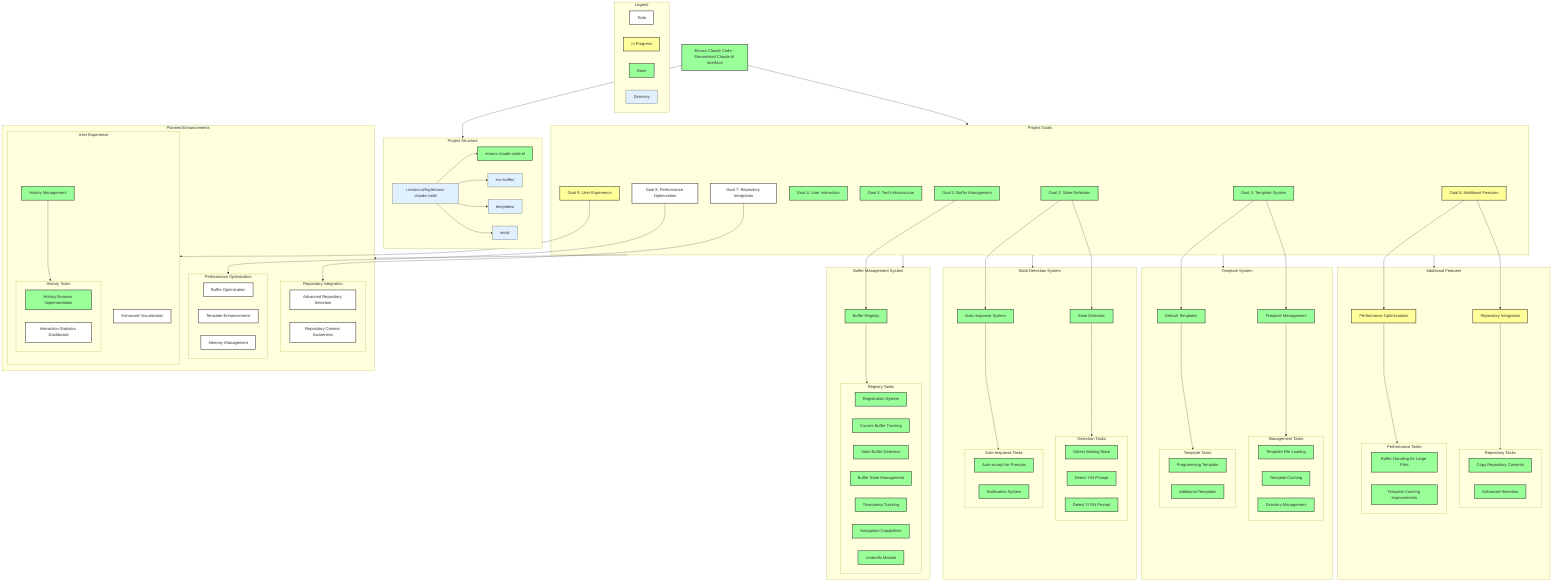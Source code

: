 graph TD
    %% Title and Legend
    subgraph Legend
        Z1[Todo]:::todo
        Z2[In Progress]:::inProgress
        Z3[Done]:::done
        Z4[Directory]:::directory
    end
    
    %% Project Title
    title[Emacs Claude Code - Streamlined Claude AI Interface]:::done
    
    %% Project Structure
    subgraph ProjectStructure[Project Structure]
        Root["/.emacs.d/lisp/emacs-claude-code"]:::directory
        Core["emacs-claude-code.el"]:::done
        BufferDir["ecc-buffer/"]:::directory
        TemplatesDir["templates/"]:::directory
        TestsDir["tests/"]:::directory
    end
    
    %% Goals Overview
    subgraph Goals[Project Goals]
        Goal1[Goal 1: Buffer Management]:::done
        Goal2[Goal 2: State Detection]:::done
        Goal3[Goal 3: Template System]:::done
        Goal4[Goal 4: User Interaction]:::done
        Goal5[Goal 5: Test Infrastructure]:::done
        Goal6[Goal 6: Additional Features]:::inProgress
        Goal7[Goal 7: Repository Integration]:::todo
        Goal8[Goal 8: Performance Optimization]:::todo
        Goal9[Goal 9: User Experience]:::inProgress
    end
    
    %% Goal 1 Details
    subgraph Goal1Details[Buffer Management System]
        M1_1[Buffer Registry]:::done
        
        subgraph M1_1Tasks[Registry Tasks]
            T1_1_1[Registration System]:::done
            T1_1_2[Current Buffer Tracking]:::done
            T1_1_3[Stale Buffer Detection]:::done
            T1_1_4[Buffer State Management]:::done
            T1_1_5[Timestamp Tracking]:::done
            T1_1_6[Navigation Capabilities]:::done
            T1_1_7[Umbrella Module]:::done
        end
    end
    
    %% Goal 2 Details
    subgraph Goal2Details[State Detection System]
        M2_1[State Detection]:::done
        M2_2[Auto-response System]:::done
        
        subgraph M2_1Tasks[Detection Tasks]
            T2_1_1[Detect Waiting State]:::done
            T2_1_2[Detect Y/N Prompt]:::done
            T2_1_3[Detect Y/Y/N Prompt]:::done
        end
        
        subgraph M2_2Tasks[Auto-response Tasks]
            T2_2_1[Auto-accept for Prompts]:::done
            T2_2_2[Notification System]:::done
        end
    end
    
    %% Goal 3 Details
    subgraph Goal3Details[Template System]
        M3_1[Template Management]:::done
        M3_2[Default Templates]:::done
        
        subgraph M3_1Tasks[Management Tasks]
            T3_1_1[Template File Loading]:::done
            T3_1_2[Template Caching]:::done
            T3_1_3[Directory Management]:::done
        end
        
        subgraph M3_2Tasks[Template Tasks]
            T3_2_1[Programming Template]:::done
            T3_2_2[Additional Templates]:::done
        end
    end
    
    %% Goal 6 Details (Ongoing)
    subgraph Goal6Details[Additional Features]
        M6_1[Repository Integration]:::inProgress
        M6_2[Performance Optimizations]:::inProgress
        
        subgraph M6_1Tasks[Repository Tasks]
            T6_1_1[Copy Repository Contents]:::done
            T6_1_2[Enhanced Selection]:::done
        end
        
        subgraph M6_2Tasks[Performance Tasks]
            T6_2_1[Buffer Handling for Large Files]:::done
            T6_2_2[Template Caching Improvements]:::done
        end
    end
    
    %% Future Goals
    subgraph FutureGoals[Planned Enhancements]
        subgraph Goal7Details[Repository Integration]
            M7_1[Advanced Repository Selection]:::todo
            M7_2[Repository Context Awareness]:::todo
        end
        
        subgraph Goal8Details[Performance Optimization]
            M8_1[Buffer Optimization]:::todo
            M8_2[Template Enhancements]:::todo
            M8_3[Memory Management]:::todo
        end
        
        subgraph Goal9Details[User Experience]
            M9_1[Enhanced Visualization]:::todo
            M9_2[History Management]:::done
            
            subgraph M9_2Tasks[History Tasks]
                T9_2_1[History Browser Implementation]:::done
                T9_2_2[Interaction Statistics Dashboard]:::todo
            end
        end
    end
    
    %% Connections
    title --> ProjectStructure
    title --> Goals
    
    Goals --> Goal1Details
    Goals --> Goal2Details
    Goals --> Goal3Details
    Goals --> Goal6Details
    Goals --> FutureGoals
    
    Goal1 --> M1_1
    M1_1 --> M1_1Tasks
    
    Goal2 --> M2_1
    Goal2 --> M2_2
    M2_1 --> M2_1Tasks
    M2_2 --> M2_2Tasks
    
    Goal3 --> M3_1
    Goal3 --> M3_2
    M3_1 --> M3_1Tasks
    M3_2 --> M3_2Tasks
    
    Goal6 --> M6_1
    Goal6 --> M6_2
    M6_1 --> M6_1Tasks
    M6_2 --> M6_2Tasks
    
    Goal7 --> Goal7Details
    Goal8 --> Goal8Details
    Goal9 --> Goal9Details
    M9_2 --> M9_2Tasks
    
    Root --> Core
    Root --> BufferDir
    Root --> TemplatesDir
    Root --> TestsDir
    
    %% Styling
    classDef done fill:#9f9,stroke:#333,stroke-width:2px;
    classDef inProgress fill:#ff9,stroke:#333,stroke-width:2px;
    classDef todo fill:#fff,stroke:#333,stroke-width:2px;
    classDef directory fill:#e0f0ff,stroke:#333,stroke-width:1px;
    
    %% Apply styling
    class T1_1_1,T1_1_2,T1_1_3,T1_1_4,T1_1_5,T1_1_6,T1_1_7 done;
    class T2_1_1,T2_1_2,T2_1_3,T2_2_1,T2_2_2 done;
    class T3_1_1,T3_1_2,T3_1_3,T3_2_1,T3_2_2 done;
    class T6_1_1,T6_1_2,T6_2_1,T6_2_2,T9_2_1 done;
    class T9_2_2 todo;